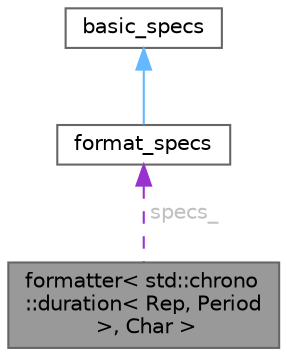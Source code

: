 digraph "formatter&lt; std::chrono::duration&lt; Rep, Period &gt;, Char &gt;"
{
 // LATEX_PDF_SIZE
  bgcolor="transparent";
  edge [fontname=Helvetica,fontsize=10,labelfontname=Helvetica,labelfontsize=10];
  node [fontname=Helvetica,fontsize=10,shape=box,height=0.2,width=0.4];
  Node1 [id="Node000001",label="formatter\< std::chrono\l::duration\< Rep, Period\l \>, Char \>",height=0.2,width=0.4,color="gray40", fillcolor="grey60", style="filled", fontcolor="black",tooltip=" "];
  Node2 -> Node1 [id="edge1_Node000001_Node000002",dir="back",color="darkorchid3",style="dashed",tooltip=" ",label=" specs_",fontcolor="grey" ];
  Node2 [id="Node000002",label="format_specs",height=0.2,width=0.4,color="gray40", fillcolor="white", style="filled",URL="$structformat__specs.html",tooltip=" "];
  Node3 -> Node2 [id="edge2_Node000002_Node000003",dir="back",color="steelblue1",style="solid",tooltip=" "];
  Node3 [id="Node000003",label="basic_specs",height=0.2,width=0.4,color="gray40", fillcolor="white", style="filled",URL="$classbasic__specs.html",tooltip=" "];
}
